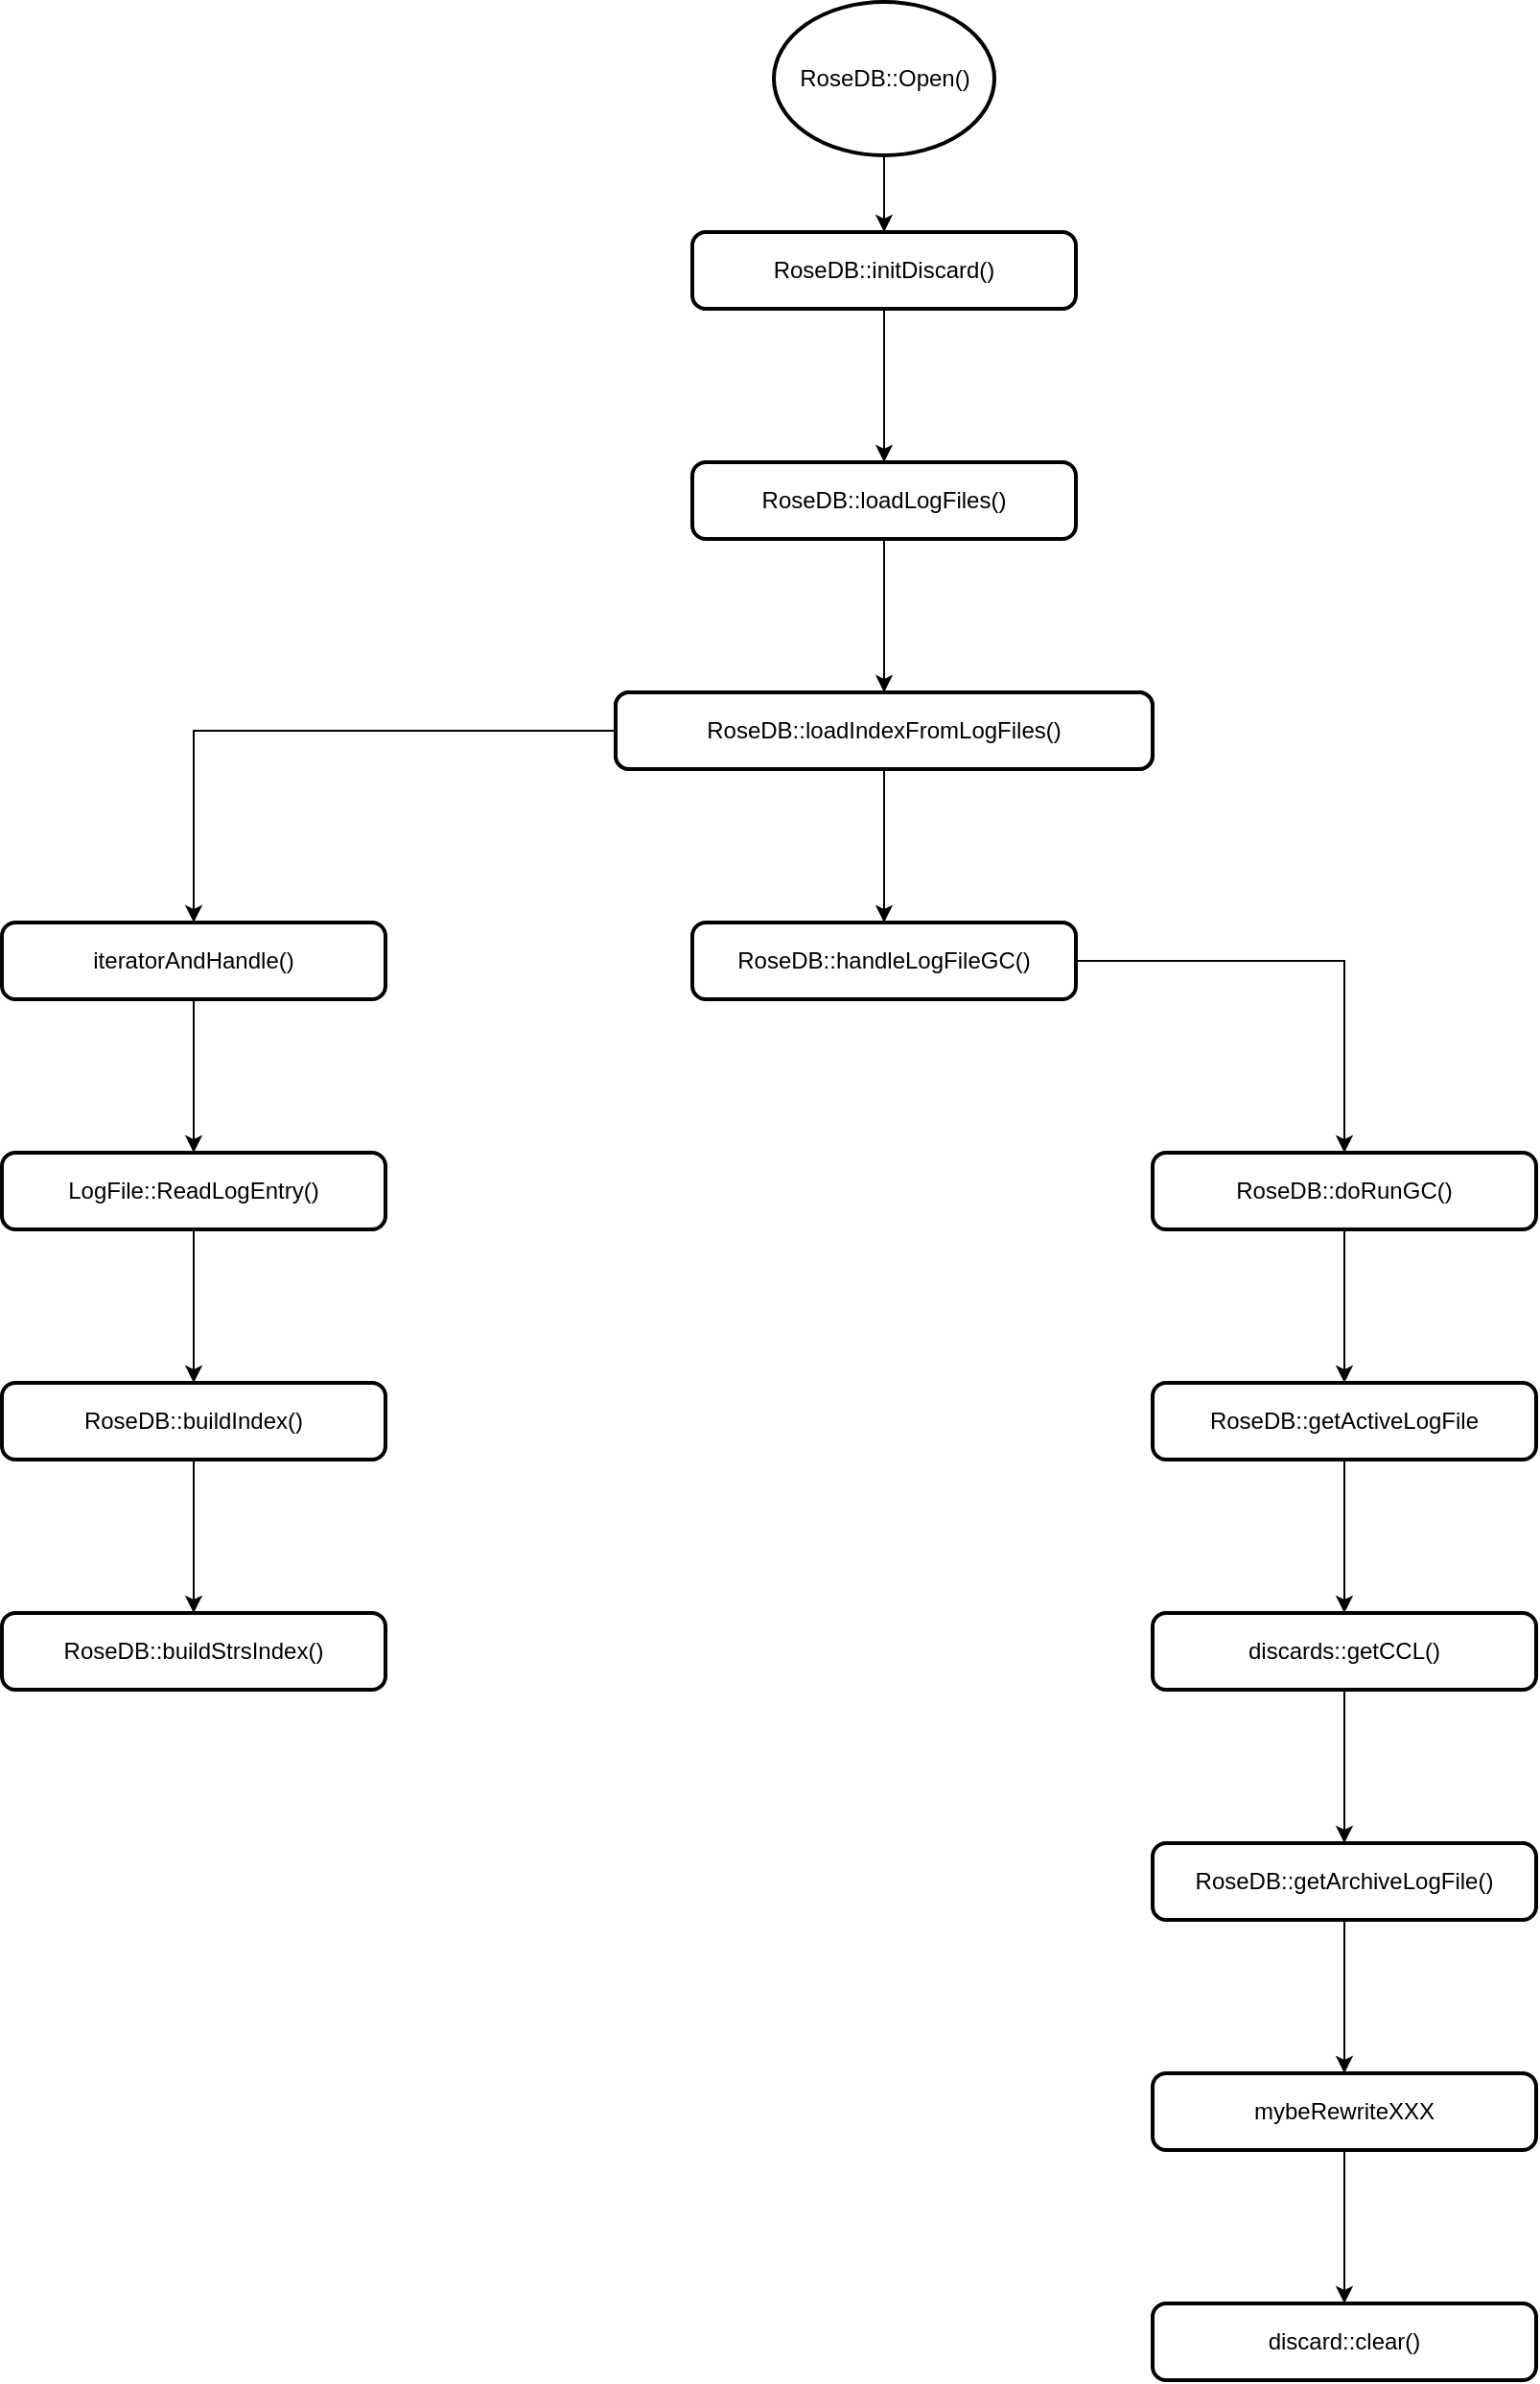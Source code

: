 <mxfile version="20.8.13" type="github">
  <diagram name="Page-1" id="EITTPEvfillpvw8KD1b1">
    <mxGraphModel dx="2284" dy="763" grid="1" gridSize="10" guides="1" tooltips="1" connect="1" arrows="1" fold="1" page="1" pageScale="1" pageWidth="850" pageHeight="1100" math="0" shadow="0">
      <root>
        <mxCell id="0" />
        <mxCell id="1" parent="0" />
        <mxCell id="s2k4OPSogU_Jf_F92xD9-5" style="edgeStyle=orthogonalEdgeStyle;rounded=0;orthogonalLoop=1;jettySize=auto;html=1;entryX=0.5;entryY=0;entryDx=0;entryDy=0;" parent="1" source="s2k4OPSogU_Jf_F92xD9-1" target="s2k4OPSogU_Jf_F92xD9-2" edge="1">
          <mxGeometry relative="1" as="geometry" />
        </mxCell>
        <mxCell id="s2k4OPSogU_Jf_F92xD9-1" value="RoseDB::Open()" style="strokeWidth=2;html=1;shape=mxgraph.flowchart.start_1;whiteSpace=wrap;" parent="1" vertex="1">
          <mxGeometry x="322.5" y="120" width="115" height="80" as="geometry" />
        </mxCell>
        <mxCell id="s2k4OPSogU_Jf_F92xD9-4" style="edgeStyle=orthogonalEdgeStyle;rounded=0;orthogonalLoop=1;jettySize=auto;html=1;entryX=0.5;entryY=0;entryDx=0;entryDy=0;" parent="1" source="s2k4OPSogU_Jf_F92xD9-2" target="s2k4OPSogU_Jf_F92xD9-3" edge="1">
          <mxGeometry relative="1" as="geometry" />
        </mxCell>
        <mxCell id="s2k4OPSogU_Jf_F92xD9-2" value="RoseDB::initDiscard()" style="rounded=1;whiteSpace=wrap;html=1;absoluteArcSize=1;arcSize=14;strokeWidth=2;" parent="1" vertex="1">
          <mxGeometry x="280" y="240" width="200" height="40" as="geometry" />
        </mxCell>
        <mxCell id="s2k4OPSogU_Jf_F92xD9-7" style="edgeStyle=orthogonalEdgeStyle;rounded=0;orthogonalLoop=1;jettySize=auto;html=1;entryX=0.5;entryY=0;entryDx=0;entryDy=0;" parent="1" source="s2k4OPSogU_Jf_F92xD9-3" target="s2k4OPSogU_Jf_F92xD9-6" edge="1">
          <mxGeometry relative="1" as="geometry" />
        </mxCell>
        <mxCell id="s2k4OPSogU_Jf_F92xD9-3" value="RoseDB::loadLogFiles()" style="rounded=1;whiteSpace=wrap;html=1;absoluteArcSize=1;arcSize=14;strokeWidth=2;" parent="1" vertex="1">
          <mxGeometry x="280" y="360" width="200" height="40" as="geometry" />
        </mxCell>
        <mxCell id="s2k4OPSogU_Jf_F92xD9-9" style="edgeStyle=orthogonalEdgeStyle;rounded=0;orthogonalLoop=1;jettySize=auto;html=1;" parent="1" source="s2k4OPSogU_Jf_F92xD9-6" target="s2k4OPSogU_Jf_F92xD9-8" edge="1">
          <mxGeometry relative="1" as="geometry" />
        </mxCell>
        <mxCell id="s2k4OPSogU_Jf_F92xD9-6" value="RoseDB::loadIndexFromLogFiles()" style="rounded=1;whiteSpace=wrap;html=1;absoluteArcSize=1;arcSize=14;strokeWidth=2;" parent="1" vertex="1">
          <mxGeometry x="240" y="480" width="280" height="40" as="geometry" />
        </mxCell>
        <mxCell id="s2k4OPSogU_Jf_F92xD9-21" style="edgeStyle=orthogonalEdgeStyle;rounded=0;orthogonalLoop=1;jettySize=auto;html=1;" parent="1" source="s2k4OPSogU_Jf_F92xD9-8" target="s2k4OPSogU_Jf_F92xD9-20" edge="1">
          <mxGeometry relative="1" as="geometry" />
        </mxCell>
        <mxCell id="s2k4OPSogU_Jf_F92xD9-8" value="RoseDB::handleLogFileGC()" style="rounded=1;whiteSpace=wrap;html=1;absoluteArcSize=1;arcSize=14;strokeWidth=2;" parent="1" vertex="1">
          <mxGeometry x="280" y="600" width="200" height="40" as="geometry" />
        </mxCell>
        <mxCell id="s2k4OPSogU_Jf_F92xD9-12" style="edgeStyle=orthogonalEdgeStyle;rounded=0;orthogonalLoop=1;jettySize=auto;html=1;entryX=0.5;entryY=0;entryDx=0;entryDy=0;" parent="1" source="s2k4OPSogU_Jf_F92xD9-10" target="s2k4OPSogU_Jf_F92xD9-11" edge="1">
          <mxGeometry relative="1" as="geometry" />
        </mxCell>
        <mxCell id="s2k4OPSogU_Jf_F92xD9-10" value="RoseDB::loadIndexFromLogFiles()" style="rounded=1;whiteSpace=wrap;html=1;absoluteArcSize=1;arcSize=14;strokeWidth=2;" parent="1" vertex="1">
          <mxGeometry x="240" y="480" width="280" height="40" as="geometry" />
        </mxCell>
        <mxCell id="s2k4OPSogU_Jf_F92xD9-15" style="edgeStyle=orthogonalEdgeStyle;rounded=0;orthogonalLoop=1;jettySize=auto;html=1;entryX=0.5;entryY=0;entryDx=0;entryDy=0;" parent="1" source="s2k4OPSogU_Jf_F92xD9-11" target="s2k4OPSogU_Jf_F92xD9-14" edge="1">
          <mxGeometry relative="1" as="geometry" />
        </mxCell>
        <mxCell id="s2k4OPSogU_Jf_F92xD9-11" value="iteratorAndHandle()" style="rounded=1;whiteSpace=wrap;html=1;absoluteArcSize=1;arcSize=14;strokeWidth=2;" parent="1" vertex="1">
          <mxGeometry x="-80" y="600" width="200" height="40" as="geometry" />
        </mxCell>
        <mxCell id="s2k4OPSogU_Jf_F92xD9-17" style="edgeStyle=orthogonalEdgeStyle;rounded=0;orthogonalLoop=1;jettySize=auto;html=1;entryX=0.5;entryY=0;entryDx=0;entryDy=0;" parent="1" source="s2k4OPSogU_Jf_F92xD9-14" target="s2k4OPSogU_Jf_F92xD9-16" edge="1">
          <mxGeometry relative="1" as="geometry" />
        </mxCell>
        <mxCell id="s2k4OPSogU_Jf_F92xD9-14" value="LogFile::ReadLogEntry()" style="rounded=1;whiteSpace=wrap;html=1;absoluteArcSize=1;arcSize=14;strokeWidth=2;" parent="1" vertex="1">
          <mxGeometry x="-80" y="720" width="200" height="40" as="geometry" />
        </mxCell>
        <mxCell id="s2k4OPSogU_Jf_F92xD9-19" style="edgeStyle=orthogonalEdgeStyle;rounded=0;orthogonalLoop=1;jettySize=auto;html=1;entryX=0.5;entryY=0;entryDx=0;entryDy=0;" parent="1" source="s2k4OPSogU_Jf_F92xD9-16" target="s2k4OPSogU_Jf_F92xD9-18" edge="1">
          <mxGeometry relative="1" as="geometry" />
        </mxCell>
        <mxCell id="s2k4OPSogU_Jf_F92xD9-16" value="RoseDB::buildIndex()" style="rounded=1;whiteSpace=wrap;html=1;absoluteArcSize=1;arcSize=14;strokeWidth=2;" parent="1" vertex="1">
          <mxGeometry x="-80" y="840" width="200" height="40" as="geometry" />
        </mxCell>
        <mxCell id="s2k4OPSogU_Jf_F92xD9-18" value="RoseDB::buildStrsIndex()" style="rounded=1;whiteSpace=wrap;html=1;absoluteArcSize=1;arcSize=14;strokeWidth=2;" parent="1" vertex="1">
          <mxGeometry x="-80" y="960" width="200" height="40" as="geometry" />
        </mxCell>
        <mxCell id="s2k4OPSogU_Jf_F92xD9-23" style="edgeStyle=orthogonalEdgeStyle;rounded=0;orthogonalLoop=1;jettySize=auto;html=1;entryX=0.5;entryY=0;entryDx=0;entryDy=0;" parent="1" source="s2k4OPSogU_Jf_F92xD9-20" target="s2k4OPSogU_Jf_F92xD9-22" edge="1">
          <mxGeometry relative="1" as="geometry" />
        </mxCell>
        <mxCell id="s2k4OPSogU_Jf_F92xD9-20" value="RoseDB::doRunGC()" style="rounded=1;whiteSpace=wrap;html=1;absoluteArcSize=1;arcSize=14;strokeWidth=2;" parent="1" vertex="1">
          <mxGeometry x="520" y="720" width="200" height="40" as="geometry" />
        </mxCell>
        <mxCell id="s2k4OPSogU_Jf_F92xD9-25" style="edgeStyle=orthogonalEdgeStyle;rounded=0;orthogonalLoop=1;jettySize=auto;html=1;entryX=0.5;entryY=0;entryDx=0;entryDy=0;" parent="1" source="s2k4OPSogU_Jf_F92xD9-22" target="s2k4OPSogU_Jf_F92xD9-24" edge="1">
          <mxGeometry relative="1" as="geometry" />
        </mxCell>
        <mxCell id="s2k4OPSogU_Jf_F92xD9-22" value="RoseDB::getActiveLogFile" style="rounded=1;whiteSpace=wrap;html=1;absoluteArcSize=1;arcSize=14;strokeWidth=2;" parent="1" vertex="1">
          <mxGeometry x="520" y="840" width="200" height="40" as="geometry" />
        </mxCell>
        <mxCell id="s2k4OPSogU_Jf_F92xD9-27" style="edgeStyle=orthogonalEdgeStyle;rounded=0;orthogonalLoop=1;jettySize=auto;html=1;entryX=0.5;entryY=0;entryDx=0;entryDy=0;" parent="1" source="s2k4OPSogU_Jf_F92xD9-24" target="s2k4OPSogU_Jf_F92xD9-26" edge="1">
          <mxGeometry relative="1" as="geometry" />
        </mxCell>
        <mxCell id="s2k4OPSogU_Jf_F92xD9-24" value="discards::getCCL()" style="rounded=1;whiteSpace=wrap;html=1;absoluteArcSize=1;arcSize=14;strokeWidth=2;" parent="1" vertex="1">
          <mxGeometry x="520" y="960" width="200" height="40" as="geometry" />
        </mxCell>
        <mxCell id="s2k4OPSogU_Jf_F92xD9-29" style="edgeStyle=orthogonalEdgeStyle;rounded=0;orthogonalLoop=1;jettySize=auto;html=1;entryX=0.5;entryY=0;entryDx=0;entryDy=0;" parent="1" source="s2k4OPSogU_Jf_F92xD9-26" target="s2k4OPSogU_Jf_F92xD9-28" edge="1">
          <mxGeometry relative="1" as="geometry" />
        </mxCell>
        <mxCell id="s2k4OPSogU_Jf_F92xD9-26" value="RoseDB::getArchiveLogFile()" style="rounded=1;whiteSpace=wrap;html=1;absoluteArcSize=1;arcSize=14;strokeWidth=2;" parent="1" vertex="1">
          <mxGeometry x="520" y="1080" width="200" height="40" as="geometry" />
        </mxCell>
        <mxCell id="aqp3DvoyGg1gkzqNGeMH-3" style="edgeStyle=orthogonalEdgeStyle;rounded=0;orthogonalLoop=1;jettySize=auto;html=1;entryX=0.5;entryY=0;entryDx=0;entryDy=0;" edge="1" parent="1" source="s2k4OPSogU_Jf_F92xD9-28" target="aqp3DvoyGg1gkzqNGeMH-2">
          <mxGeometry relative="1" as="geometry" />
        </mxCell>
        <mxCell id="s2k4OPSogU_Jf_F92xD9-28" value="mybeRewriteXXX" style="rounded=1;whiteSpace=wrap;html=1;absoluteArcSize=1;arcSize=14;strokeWidth=2;" parent="1" vertex="1">
          <mxGeometry x="520" y="1200" width="200" height="40" as="geometry" />
        </mxCell>
        <mxCell id="aqp3DvoyGg1gkzqNGeMH-2" value="discard::clear()" style="rounded=1;whiteSpace=wrap;html=1;absoluteArcSize=1;arcSize=14;strokeWidth=2;" vertex="1" parent="1">
          <mxGeometry x="520" y="1320" width="200" height="40" as="geometry" />
        </mxCell>
      </root>
    </mxGraphModel>
  </diagram>
</mxfile>
